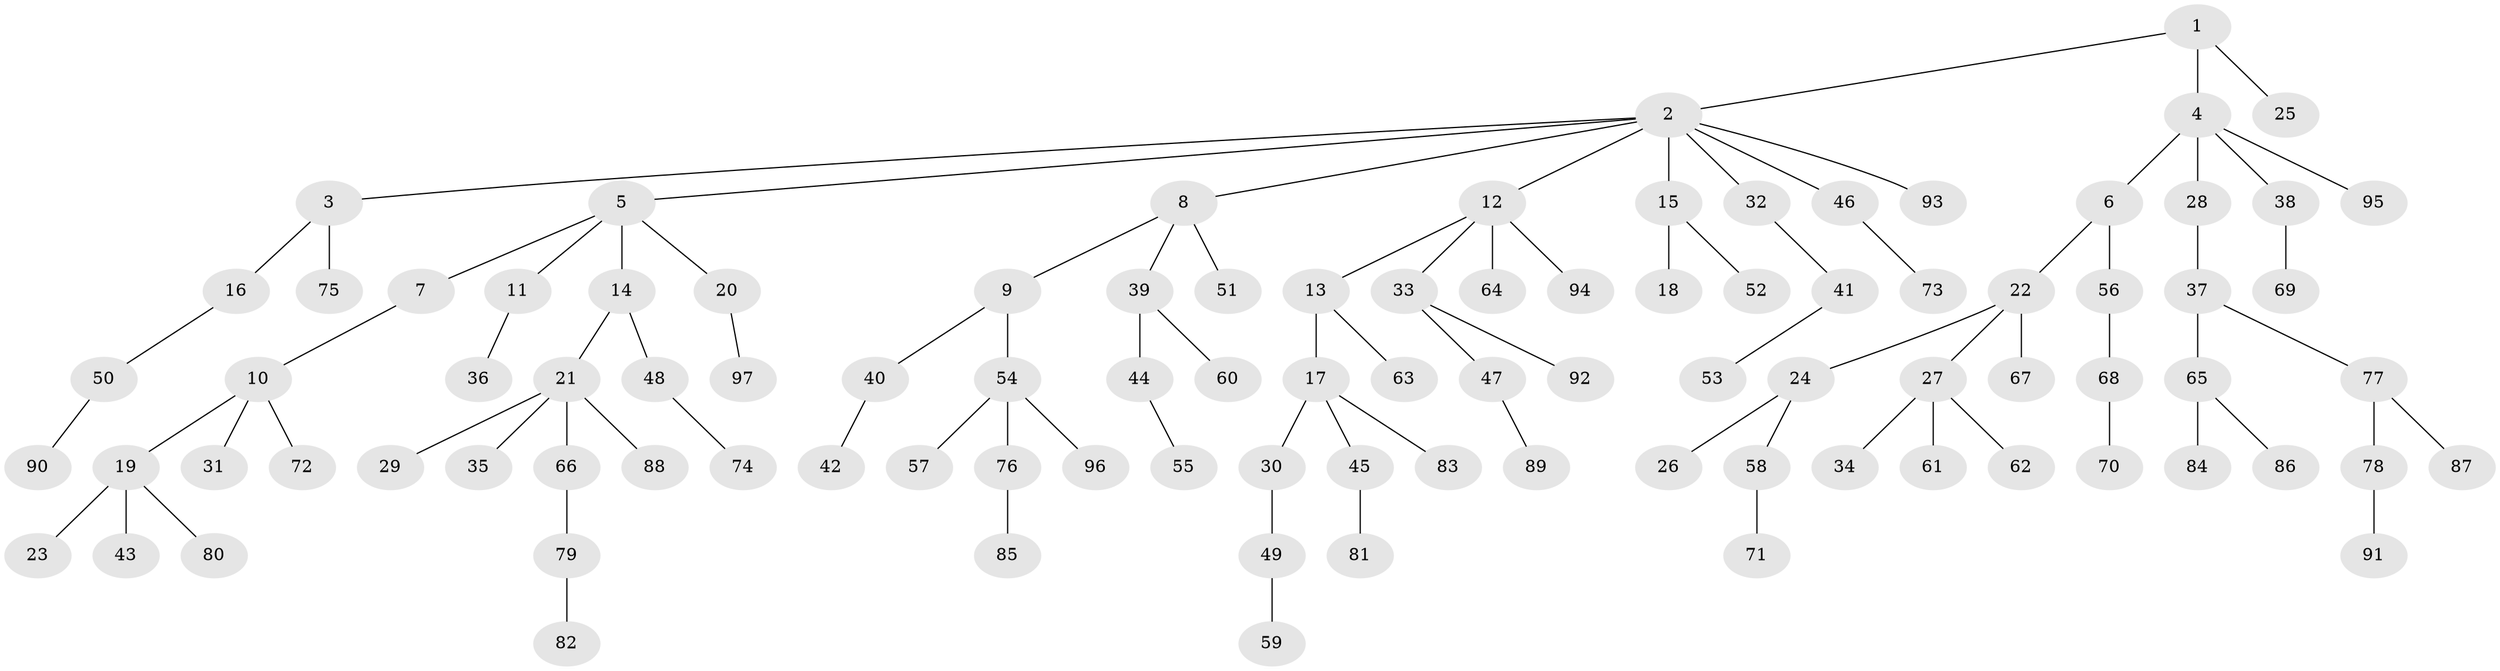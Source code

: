 // Generated by graph-tools (version 1.1) at 2025/53/03/09/25 04:53:55]
// undirected, 97 vertices, 96 edges
graph export_dot {
graph [start="1"]
  node [color=gray90,style=filled];
  1;
  2;
  3;
  4;
  5;
  6;
  7;
  8;
  9;
  10;
  11;
  12;
  13;
  14;
  15;
  16;
  17;
  18;
  19;
  20;
  21;
  22;
  23;
  24;
  25;
  26;
  27;
  28;
  29;
  30;
  31;
  32;
  33;
  34;
  35;
  36;
  37;
  38;
  39;
  40;
  41;
  42;
  43;
  44;
  45;
  46;
  47;
  48;
  49;
  50;
  51;
  52;
  53;
  54;
  55;
  56;
  57;
  58;
  59;
  60;
  61;
  62;
  63;
  64;
  65;
  66;
  67;
  68;
  69;
  70;
  71;
  72;
  73;
  74;
  75;
  76;
  77;
  78;
  79;
  80;
  81;
  82;
  83;
  84;
  85;
  86;
  87;
  88;
  89;
  90;
  91;
  92;
  93;
  94;
  95;
  96;
  97;
  1 -- 2;
  1 -- 4;
  1 -- 25;
  2 -- 3;
  2 -- 5;
  2 -- 8;
  2 -- 12;
  2 -- 15;
  2 -- 32;
  2 -- 46;
  2 -- 93;
  3 -- 16;
  3 -- 75;
  4 -- 6;
  4 -- 28;
  4 -- 38;
  4 -- 95;
  5 -- 7;
  5 -- 11;
  5 -- 14;
  5 -- 20;
  6 -- 22;
  6 -- 56;
  7 -- 10;
  8 -- 9;
  8 -- 39;
  8 -- 51;
  9 -- 40;
  9 -- 54;
  10 -- 19;
  10 -- 31;
  10 -- 72;
  11 -- 36;
  12 -- 13;
  12 -- 33;
  12 -- 64;
  12 -- 94;
  13 -- 17;
  13 -- 63;
  14 -- 21;
  14 -- 48;
  15 -- 18;
  15 -- 52;
  16 -- 50;
  17 -- 30;
  17 -- 45;
  17 -- 83;
  19 -- 23;
  19 -- 43;
  19 -- 80;
  20 -- 97;
  21 -- 29;
  21 -- 35;
  21 -- 66;
  21 -- 88;
  22 -- 24;
  22 -- 27;
  22 -- 67;
  24 -- 26;
  24 -- 58;
  27 -- 34;
  27 -- 61;
  27 -- 62;
  28 -- 37;
  30 -- 49;
  32 -- 41;
  33 -- 47;
  33 -- 92;
  37 -- 65;
  37 -- 77;
  38 -- 69;
  39 -- 44;
  39 -- 60;
  40 -- 42;
  41 -- 53;
  44 -- 55;
  45 -- 81;
  46 -- 73;
  47 -- 89;
  48 -- 74;
  49 -- 59;
  50 -- 90;
  54 -- 57;
  54 -- 76;
  54 -- 96;
  56 -- 68;
  58 -- 71;
  65 -- 84;
  65 -- 86;
  66 -- 79;
  68 -- 70;
  76 -- 85;
  77 -- 78;
  77 -- 87;
  78 -- 91;
  79 -- 82;
}
